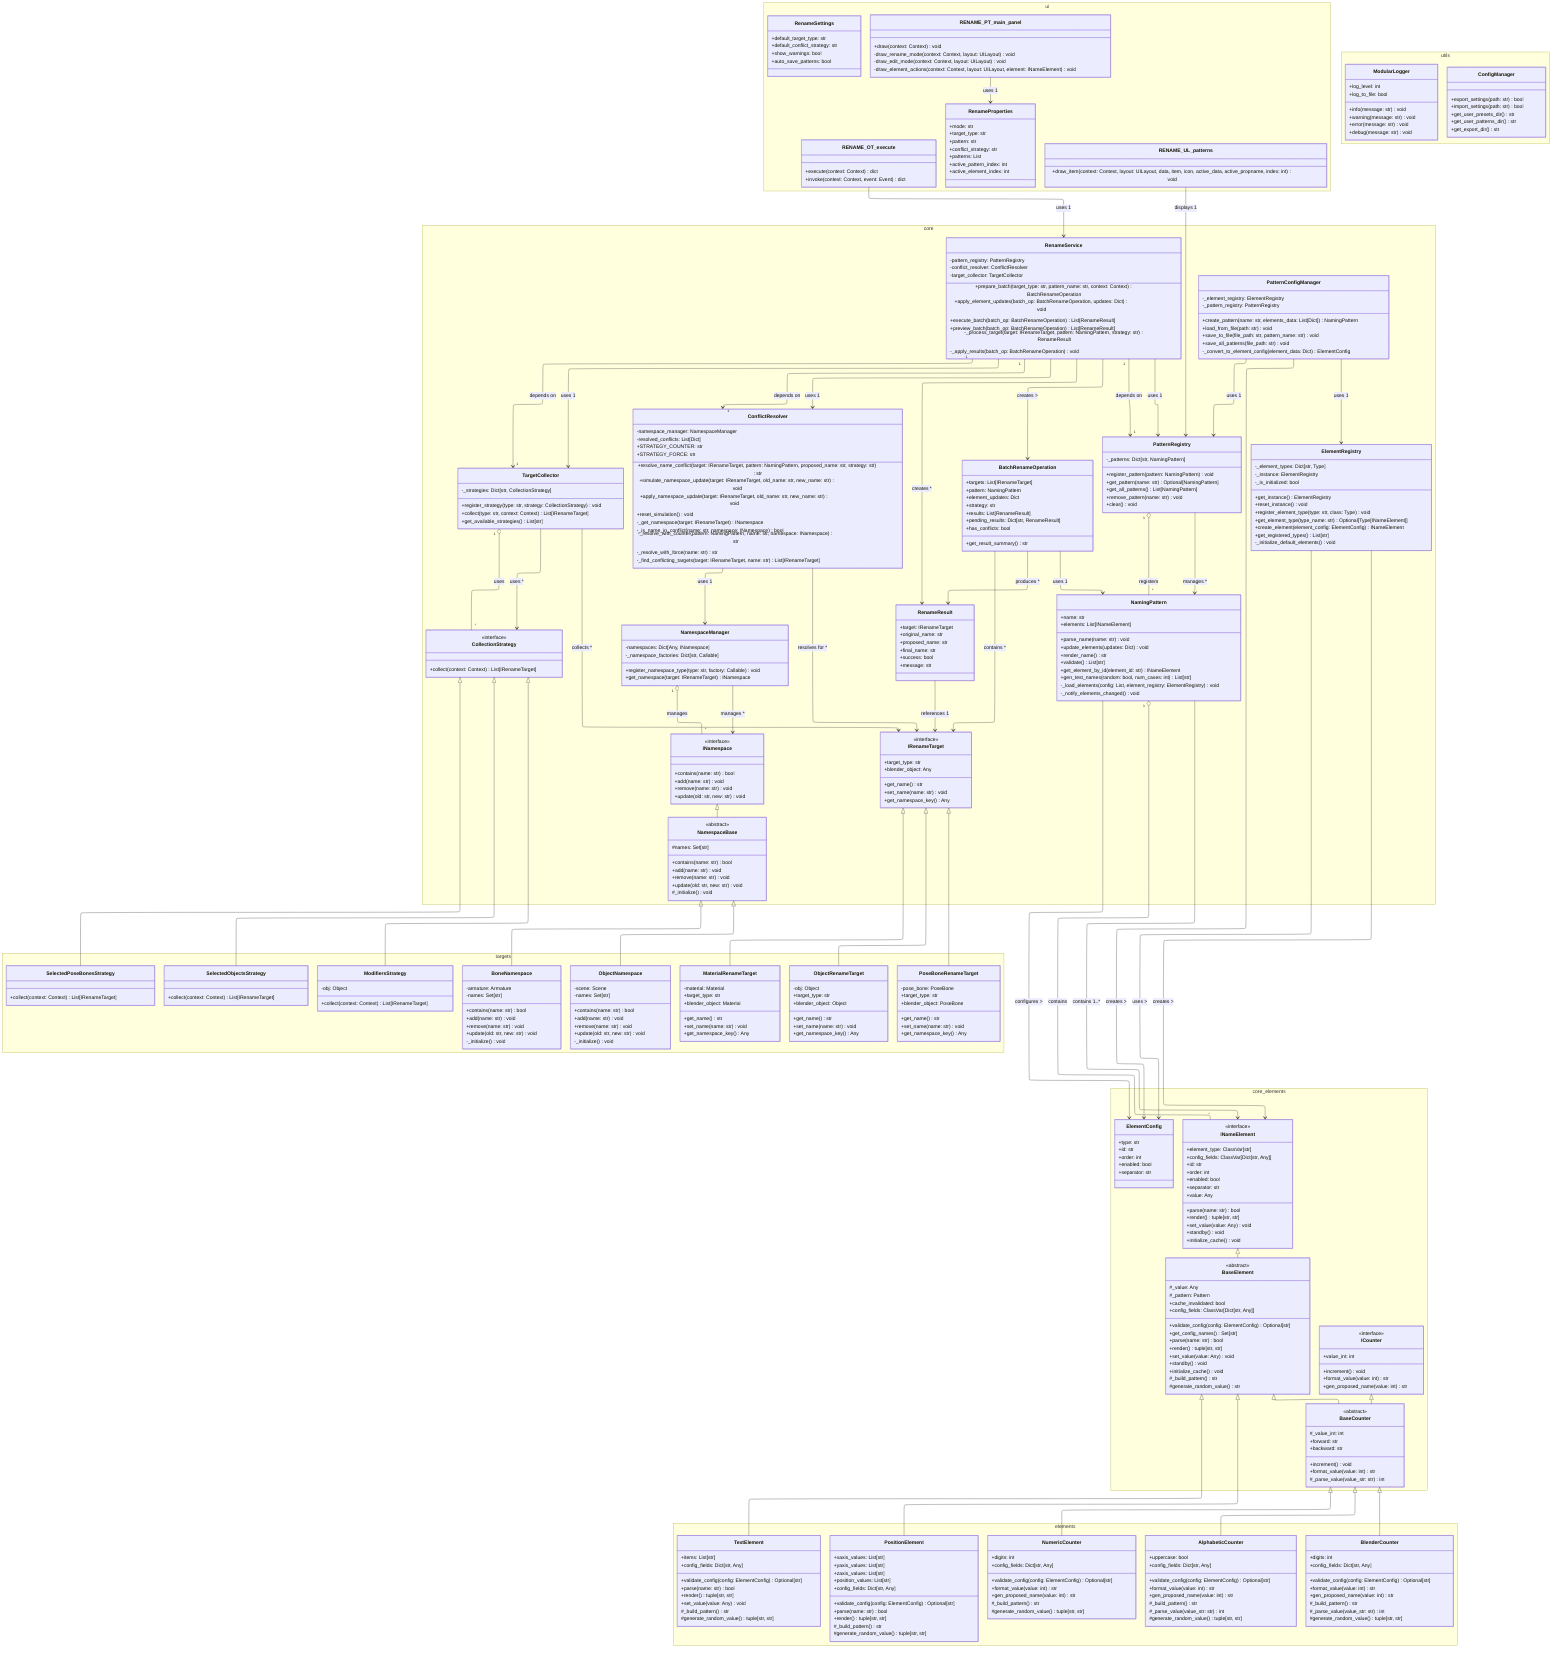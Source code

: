 ---
config:
  layout: elk
  theme: default
  dagre:
    ranksep: 100
    nodesep: 100
    edgesep: 10
  direction: TD
---

classDiagram
    namespace core_elements {
        class ElementConfig {
            +type: str
            +id: str
            +order: int
            +enabled: bool
            +separator: str
        }
        class INameElement {
            <<interface>>
            +element_type: ClassVar[str]
            +config_fields: ClassVar[Dict[str, Any]]
            +id: str
            +order: int
            +enabled: bool
            +separator: str
            +value: Any
            +parse(name: str) bool
            +render() tuple[str, str]
            +set_value(value: Any) void
            +standby() void
            +initialize_cache() void
        }
        class BaseElement {
            <<abstract>>
            #_value: Any
            #_pattern: Pattern
            +cache_invalidated: bool
            +config_fields: ClassVar[Dict[str, Any]]
            +validate_config(config: ElementConfig) Optional[str]
            +get_config_names() Set[str]
            +parse(name: str) bool
            +render() tuple[str, str]
            +set_value(value: Any) void
            +standby() void
            +initialize_cache() void
            #_build_pattern() str
            #generate_random_value() str
        }
        class ICounter {
            <<interface>>
            +value_int: int
            +increment() void
            +format_value(value: int) str
            +gen_proposed_name(value: int) str
        }
        class BaseCounter {
            <<abstract>>
            #_value_int: int
            +forward: str
            +backward: str
            +increment() void
            +format_value(value: int) str
            #_parse_value(value_str: str) int
        }
    }
    namespace elements {
        class TextElement {
            +items: List[str]
            +config_fields: Dict[str, Any]
            +validate_config(config: ElementConfig) Optional[str]
            +parse(name: str) bool
            +render() tuple[str, str]
            +set_value(value: Any) void
            #_build_pattern() str
            #generate_random_value() tuple[str, str]
        }
        class PositionElement {
            +xaxis_values: List[str]
            +yaxis_values: List[str]
            +zaxis_values: List[str]
            +position_values: List[str]
            +config_fields: Dict[str, Any]
            +validate_config(config: ElementConfig) Optional[str]
            +parse(name: str) bool
            +render() tuple[str, str]
            #_build_pattern() str
            #generate_random_value() tuple[str, str]
        }
        class NumericCounter {
            +digits: int
            +config_fields: Dict[str, Any]
            +validate_config(config: ElementConfig) Optional[str]
            +format_value(value: int) str
            +gen_proposed_name(value: int) str
            #_build_pattern() str
            #generate_random_value() tuple[str, str]
        }
        class BlenderCounter {
            +digits: int
            +config_fields: Dict[str, Any]
            +validate_config(config: ElementConfig) Optional[str]
            +format_value(value: int) str
            +gen_proposed_name(value: int) str
            #_build_pattern() str
            #_parse_value(value_str: str) int
            #generate_random_value() tuple[str, str]
        }
        class AlphabeticCounter {
            +uppercase: bool
            +config_fields: Dict[str, Any]
            +validate_config(config: ElementConfig) Optional[str]
            +format_value(value: int) str
            +gen_proposed_name(value: int) str
            #_build_pattern() str
            #_parse_value(value_str: str) int
            #generate_random_value() tuple[str, str]
        }
    }
    namespace core {
        class ElementRegistry {
            -_element_types: Dict[str, Type]
            -_instance: ElementRegistry
            -_is_initialized: bool
            +get_instance() ElementRegistry
            +reset_instance() void
            +register_element_type(type: str, class: Type) void
            +get_element_type(type_name: str) Optional[Type[INameElement]]
            +create_element(element_config: ElementConfig) INameElement
            +get_registered_types() List[str]
            -_initialize_default_elements() void
        }
        class NamingPattern {
            +name: str
            +elements: List[INameElement]
            +parse_name(name: str) void
            +update_elements(updates: Dict) void
            +render_name() str
            +validate() List[str]
            +get_element_by_id(element_id: str) INameElement
            +gen_test_names(random: bool, num_cases: int) List[str]
            -_load_elements(config: List, element_registry: ElementRegistry) void
            -_notify_elements_changed() void
        }
        class PatternRegistry {
            -_patterns: Dict[str, NamingPattern]
            +register_pattern(pattern: NamingPattern) void
            +get_pattern(name: str) Optional[NamingPattern]
            +get_all_patterns() List[NamingPattern]
            +remove_pattern(name: str) void
            +clear() void
        }
        class PatternConfigManager {
            -_element_registry: ElementRegistry
            -_pattern_registry: PatternRegistry
            +create_pattern(name: str, elements_data: List[Dict]) NamingPattern
            +load_from_file(path: str) void
            +save_to_file(file_path: str, pattern_name: str) void
            +save_all_patterns(file_path: str) void
            -_convert_to_element_config(element_data: Dict) ElementConfig
        }
        class IRenameTarget {
            <<interface>>
            +get_name() str
            +set_name(name: str) void
            +get_namespace_key() Any
            +target_type: str
            +blender_object: Any
        }
        class INamespace {
            <<interface>>
            +contains(name: str) bool
            +add(name: str) void
            +remove(name: str) void
            +update(old: str, new: str) void
        }
        class NamespaceBase {
            <<abstract>>
            #names: Set[str]
            +contains(name: str) bool
            +add(name: str) void
            +remove(name: str) void
            +update(old: str, new: str) void
            #_initialize() void
        }
        class NamespaceManager {
            -namespaces: Dict[Any, INamespace]
            -_namespace_factories: Dict[str, Callable]
            +register_namespace_type(type: str, factory: Callable) void
            +get_namespace(target: IRenameTarget) INamespace
        }
        class CollectionStrategy {
            <<interface>>
            +collect(context: Context) List[IRenameTarget]
        }
        class TargetCollector {
            -_strategies: Dict[str, CollectionStrategy]
            +register_strategy(type: str, strategy: CollectionStrategy) void
            +collect(type: str, context: Context) List[IRenameTarget]
            +get_available_strategies() List[str]
        }
        class ConflictResolver {
            -namespace_manager: NamespaceManager
            -resolved_conflicts: List[Dict]
            +STRATEGY_COUNTER: str
            +STRATEGY_FORCE: str
            +resolve_name_conflict(target: IRenameTarget, pattern: NamingPattern, proposed_name: str, strategy: str) str
            +simulate_namespace_update(target: IRenameTarget, old_name: str, new_name: str) void
            +apply_namespace_update(target: IRenameTarget, old_name: str, new_name: str) void
            +reset_simulation() void
            -_get_namespace(target: IRenameTarget) INamespace
            -_is_name_in_conflict(name: str, namespace: INamespace) bool
            -_resolve_with_counter(pattern: NamingPattern, name: str, namespace: INamespace) str
            -_resolve_with_force(name: str) str
            -_find_conflicting_targets(target: IRenameTarget, name: str) List[IRenameTarget]
        }
        class RenameResult {
            +target: IRenameTarget
            +original_name: str
            +proposed_name: str
            +final_name: str
            +success: bool
            +message: str
        }
        class BatchRenameOperation {
            +targets: List[IRenameTarget]
            +pattern: NamingPattern
            +element_updates: Dict
            +strategy: str
            +results: List[RenameResult]
            +pending_results: Dict[str, RenameResult]
            +has_conflicts: bool
            +get_result_summary() str
        }
        class RenameService {
            -pattern_registry: PatternRegistry
            -conflict_resolver: ConflictResolver
            -target_collector: TargetCollector
            +prepare_batch(target_type: str, pattern_name: str, context: Context) BatchRenameOperation
            +apply_element_updates(batch_op: BatchRenameOperation, updates: Dict) void
            +execute_batch(batch_op: BatchRenameOperation) List[RenameResult]
            +preview_batch(batch_op: BatchRenameOperation) List[RenameResult]
            -_process_target(target: IRenameTarget, pattern: NamingPattern, strategy: str) RenameResult
            -_apply_results(batch_op: BatchRenameOperation) void
        }
    }
    namespace targets {
        class ObjectRenameTarget {
            -obj: Object
            +get_name() str
            +set_name(name: str) void
            +get_namespace_key() Any
            +target_type: str
            +blender_object: Object
        }
        class PoseBoneRenameTarget {
            -pose_bone: PoseBone
            +get_name() str
            +set_name(name: str) void
            +get_namespace_key() Any
            +target_type: str
            +blender_object: PoseBone
        }
        class MaterialRenameTarget {
            -material: Material
            +get_name() str
            +set_name(name: str) void
            +get_namespace_key() Any
            +target_type: str
            +blender_object: Material
        }
        class ObjectNamespace {
            -scene: Scene
            -names: Set[str]
            +contains(name: str) bool
            +add(name: str) void
            +remove(name: str) void
            +update(old: str, new: str) void
            -_initialize() void
        }
        class BoneNamespace {
            -armature: Armature
            -names: Set[str]
            +contains(name: str) bool
            +add(name: str) void
            +remove(name: str) void
            +update(old: str, new: str) void
            -_initialize() void
        }
        class SelectedObjectsStrategy {
            +collect(context: Context) List[IRenameTarget]
        }
        class SelectedPoseBonesStrategy {
            +collect(context: Context) List[IRenameTarget]
        }
        class ModifiersStrategy {
            -obj: Object
            +collect(context: Context) List[IRenameTarget]
        }
    }
    namespace ui {
        class RenameSettings {
            +default_target_type: str
            +default_conflict_strategy: str
            +show_warnings: bool
            +auto_save_patterns: bool
        }
        class RenameProperties {
            +mode: str
            +target_type: str
            +pattern: str
            +conflict_strategy: str
            +patterns: List
            +active_pattern_index: int
            +active_element_index: int
        }
        class RENAME_PT_main_panel {
            +draw(context: Context) void
            -draw_rename_mode(context: Context, layout: UILayout) void
            -draw_edit_mode(context: Context, layout: UILayout) void
            -draw_element_actions(context: Context, layout: UILayout, element: INameElement) void
        }
        class RENAME_OT_execute {
            +execute(context: Context) dict
            +invoke(context: Context, event: Event) dict
        }
        class RENAME_UL_patterns {
            +draw_item(context: Context, layout: UILayout, data, item, icon, active_data, active_propname, index: int) void
        }
    }
    namespace utils {
        class ModularLogger {
            +log_level: int
            +log_to_file: bool
            +info(message: str) void
            +warning(message: str) void
            +error(message: str) void
            +debug(message: str) void
        }
        class ConfigManager {
            +export_settings(path: str) bool
            +import_settings(path: str) bool
            +get_user_presets_dir() str
            +get_user_patterns_dir() str
            +get_export_dir() str
        }
    }
    INameElement <|-- BaseElement
    BaseElement <|-- TextElement
    BaseElement <|-- PositionElement
    BaseElement <|-- BaseCounter
    ICounter <|-- BaseCounter
    BaseCounter <|-- NumericCounter
    BaseCounter <|-- BlenderCounter
    BaseCounter <|-- AlphabeticCounter
    IRenameTarget <|-- ObjectRenameTarget
    IRenameTarget <|-- PoseBoneRenameTarget
    IRenameTarget <|-- MaterialRenameTarget
    INamespace <|-- NamespaceBase
    NamespaceBase <|-- ObjectNamespace
    NamespaceBase <|-- BoneNamespace
    CollectionStrategy <|-- SelectedObjectsStrategy
    CollectionStrategy <|-- SelectedPoseBonesStrategy
    CollectionStrategy <|-- ModifiersStrategy
    ElementRegistry --> INameElement : creates >
    ElementRegistry --> ElementConfig : uses >
    NamingPattern --> INameElement : contains 1..*
    NamingPattern --> ElementConfig : configures >
    PatternRegistry --> NamingPattern : manages *
    PatternConfigManager --> PatternRegistry : uses 1
    PatternConfigManager --> ElementRegistry : uses 1
    PatternConfigManager --> ElementConfig : creates >
    NamespaceManager --> INamespace : manages *
    TargetCollector --> CollectionStrategy : uses *
    TargetCollector --> IRenameTarget : collects *
    ConflictResolver --> NamespaceManager : uses 1
    ConflictResolver --> IRenameTarget : resolves for * 
    RenameResult --> IRenameTarget : references 1
    BatchRenameOperation --> IRenameTarget : contains *
    BatchRenameOperation --> RenameResult : produces *
    BatchRenameOperation --> NamingPattern : uses 1
    RenameService --> PatternRegistry : uses 1
    RenameService --> ConflictResolver : uses 1
    RenameService --> TargetCollector : uses 1
    RenameService --> BatchRenameOperation : creates >
    RenameService --> RenameResult : creates *
    RENAME_PT_main_panel --> RenameProperties : uses 1
    RENAME_OT_execute --> RenameService : uses 1
    RENAME_UL_patterns --> PatternRegistry : displays 1
    NamingPattern "1" o-- "*" INameElement : contains
    PatternRegistry "1" o-- "*" NamingPattern : registers
    NamespaceManager "1" o-- "*" INamespace : manages
    TargetCollector "1" o-- "*" CollectionStrategy : uses
    RenameService "1" --> "1" PatternRegistry : depends on
    RenameService "1" --> "1" ConflictResolver : depends on
    RenameService "1" --> "1" TargetCollector : depends on